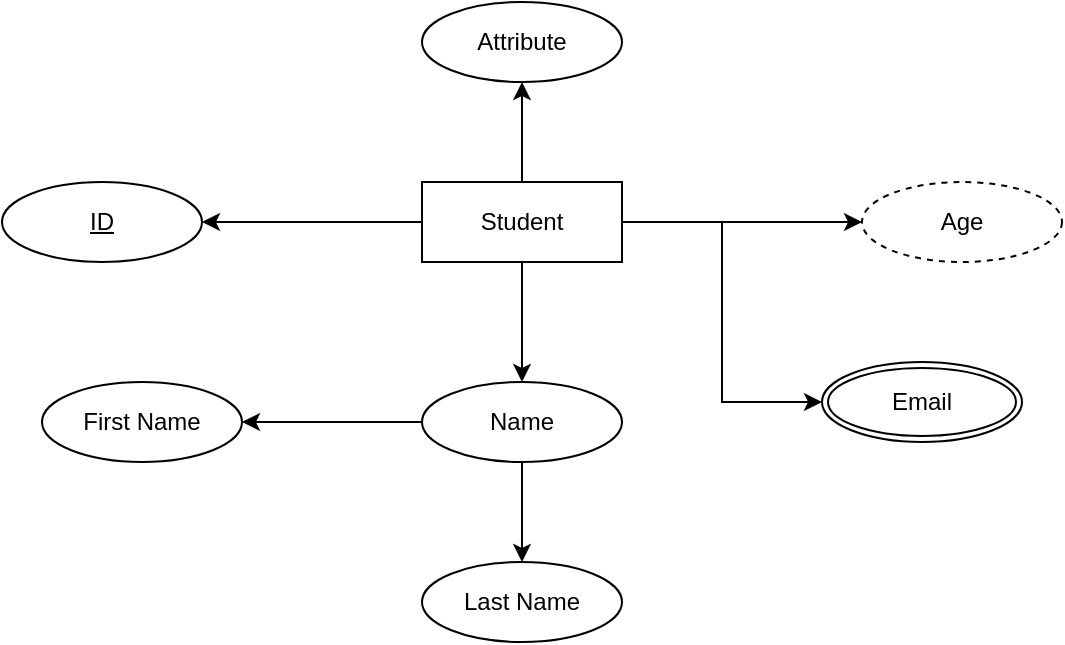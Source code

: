 <mxfile version="20.0.4" type="github">
  <diagram id="R2lEEEUBdFMjLlhIrx00" name="Page-1">
    <mxGraphModel dx="782" dy="426" grid="1" gridSize="10" guides="1" tooltips="1" connect="1" arrows="1" fold="1" page="1" pageScale="1" pageWidth="850" pageHeight="1100" math="0" shadow="0" extFonts="Permanent Marker^https://fonts.googleapis.com/css?family=Permanent+Marker">
      <root>
        <mxCell id="0" />
        <mxCell id="1" parent="0" />
        <mxCell id="pPf2sOb8esRA3MPUjoZl-7" style="edgeStyle=orthogonalEdgeStyle;rounded=0;orthogonalLoop=1;jettySize=auto;html=1;exitX=0;exitY=0.5;exitDx=0;exitDy=0;entryX=1;entryY=0.5;entryDx=0;entryDy=0;" edge="1" parent="1" source="pPf2sOb8esRA3MPUjoZl-1" target="pPf2sOb8esRA3MPUjoZl-2">
          <mxGeometry relative="1" as="geometry" />
        </mxCell>
        <mxCell id="pPf2sOb8esRA3MPUjoZl-9" style="edgeStyle=orthogonalEdgeStyle;rounded=0;orthogonalLoop=1;jettySize=auto;html=1;exitX=0.5;exitY=1;exitDx=0;exitDy=0;entryX=0.5;entryY=0;entryDx=0;entryDy=0;" edge="1" parent="1" source="pPf2sOb8esRA3MPUjoZl-1">
          <mxGeometry relative="1" as="geometry">
            <mxPoint x="420" y="170" as="targetPoint" />
          </mxGeometry>
        </mxCell>
        <mxCell id="pPf2sOb8esRA3MPUjoZl-11" style="edgeStyle=orthogonalEdgeStyle;rounded=0;orthogonalLoop=1;jettySize=auto;html=1;exitX=0.5;exitY=1;exitDx=0;exitDy=0;entryX=0.5;entryY=0;entryDx=0;entryDy=0;" edge="1" parent="1" source="pPf2sOb8esRA3MPUjoZl-1" target="pPf2sOb8esRA3MPUjoZl-10">
          <mxGeometry relative="1" as="geometry" />
        </mxCell>
        <mxCell id="pPf2sOb8esRA3MPUjoZl-20" style="edgeStyle=orthogonalEdgeStyle;rounded=0;orthogonalLoop=1;jettySize=auto;html=1;exitX=1;exitY=1;exitDx=0;exitDy=0;" edge="1" parent="1" source="pPf2sOb8esRA3MPUjoZl-1">
          <mxGeometry relative="1" as="geometry">
            <mxPoint x="470" y="170" as="targetPoint" />
          </mxGeometry>
        </mxCell>
        <mxCell id="pPf2sOb8esRA3MPUjoZl-23" style="edgeStyle=orthogonalEdgeStyle;rounded=0;orthogonalLoop=1;jettySize=auto;html=1;exitX=1;exitY=0.5;exitDx=0;exitDy=0;entryX=0;entryY=0.5;entryDx=0;entryDy=0;" edge="1" parent="1" source="pPf2sOb8esRA3MPUjoZl-1" target="pPf2sOb8esRA3MPUjoZl-22">
          <mxGeometry relative="1" as="geometry">
            <Array as="points">
              <mxPoint x="520" y="150" />
              <mxPoint x="520" y="240" />
            </Array>
          </mxGeometry>
        </mxCell>
        <mxCell id="pPf2sOb8esRA3MPUjoZl-26" style="edgeStyle=orthogonalEdgeStyle;rounded=0;orthogonalLoop=1;jettySize=auto;html=1;exitX=1;exitY=0.5;exitDx=0;exitDy=0;" edge="1" parent="1" source="pPf2sOb8esRA3MPUjoZl-1" target="pPf2sOb8esRA3MPUjoZl-24">
          <mxGeometry relative="1" as="geometry" />
        </mxCell>
        <mxCell id="pPf2sOb8esRA3MPUjoZl-27" style="edgeStyle=orthogonalEdgeStyle;rounded=0;orthogonalLoop=1;jettySize=auto;html=1;exitX=0.5;exitY=0;exitDx=0;exitDy=0;entryX=0.5;entryY=1;entryDx=0;entryDy=0;" edge="1" parent="1" source="pPf2sOb8esRA3MPUjoZl-1" target="pPf2sOb8esRA3MPUjoZl-21">
          <mxGeometry relative="1" as="geometry" />
        </mxCell>
        <mxCell id="pPf2sOb8esRA3MPUjoZl-1" value="Student" style="whiteSpace=wrap;html=1;align=center;" vertex="1" parent="1">
          <mxGeometry x="370" y="130" width="100" height="40" as="geometry" />
        </mxCell>
        <mxCell id="pPf2sOb8esRA3MPUjoZl-2" value="ID" style="ellipse;whiteSpace=wrap;html=1;align=center;fontStyle=4;" vertex="1" parent="1">
          <mxGeometry x="160" y="130" width="100" height="40" as="geometry" />
        </mxCell>
        <mxCell id="pPf2sOb8esRA3MPUjoZl-14" style="edgeStyle=orthogonalEdgeStyle;rounded=0;orthogonalLoop=1;jettySize=auto;html=1;" edge="1" parent="1" source="pPf2sOb8esRA3MPUjoZl-10" target="pPf2sOb8esRA3MPUjoZl-12">
          <mxGeometry relative="1" as="geometry" />
        </mxCell>
        <mxCell id="pPf2sOb8esRA3MPUjoZl-15" style="edgeStyle=orthogonalEdgeStyle;rounded=0;orthogonalLoop=1;jettySize=auto;html=1;exitX=0.5;exitY=1;exitDx=0;exitDy=0;entryX=0.5;entryY=0;entryDx=0;entryDy=0;" edge="1" parent="1" source="pPf2sOb8esRA3MPUjoZl-10" target="pPf2sOb8esRA3MPUjoZl-13">
          <mxGeometry relative="1" as="geometry" />
        </mxCell>
        <mxCell id="pPf2sOb8esRA3MPUjoZl-10" value="Name" style="ellipse;whiteSpace=wrap;html=1;align=center;" vertex="1" parent="1">
          <mxGeometry x="370" y="230" width="100" height="40" as="geometry" />
        </mxCell>
        <mxCell id="pPf2sOb8esRA3MPUjoZl-12" value="First Name" style="ellipse;whiteSpace=wrap;html=1;align=center;" vertex="1" parent="1">
          <mxGeometry x="180" y="230" width="100" height="40" as="geometry" />
        </mxCell>
        <mxCell id="pPf2sOb8esRA3MPUjoZl-13" value="Last Name" style="ellipse;whiteSpace=wrap;html=1;align=center;" vertex="1" parent="1">
          <mxGeometry x="370" y="320" width="100" height="40" as="geometry" />
        </mxCell>
        <mxCell id="pPf2sOb8esRA3MPUjoZl-21" value="Attribute" style="ellipse;whiteSpace=wrap;html=1;align=center;" vertex="1" parent="1">
          <mxGeometry x="370" y="40" width="100" height="40" as="geometry" />
        </mxCell>
        <mxCell id="pPf2sOb8esRA3MPUjoZl-22" value="Email" style="ellipse;shape=doubleEllipse;margin=3;whiteSpace=wrap;html=1;align=center;" vertex="1" parent="1">
          <mxGeometry x="570" y="220" width="100" height="40" as="geometry" />
        </mxCell>
        <mxCell id="pPf2sOb8esRA3MPUjoZl-24" value="Age" style="ellipse;whiteSpace=wrap;html=1;align=center;dashed=1;" vertex="1" parent="1">
          <mxGeometry x="590" y="130" width="100" height="40" as="geometry" />
        </mxCell>
      </root>
    </mxGraphModel>
  </diagram>
</mxfile>
